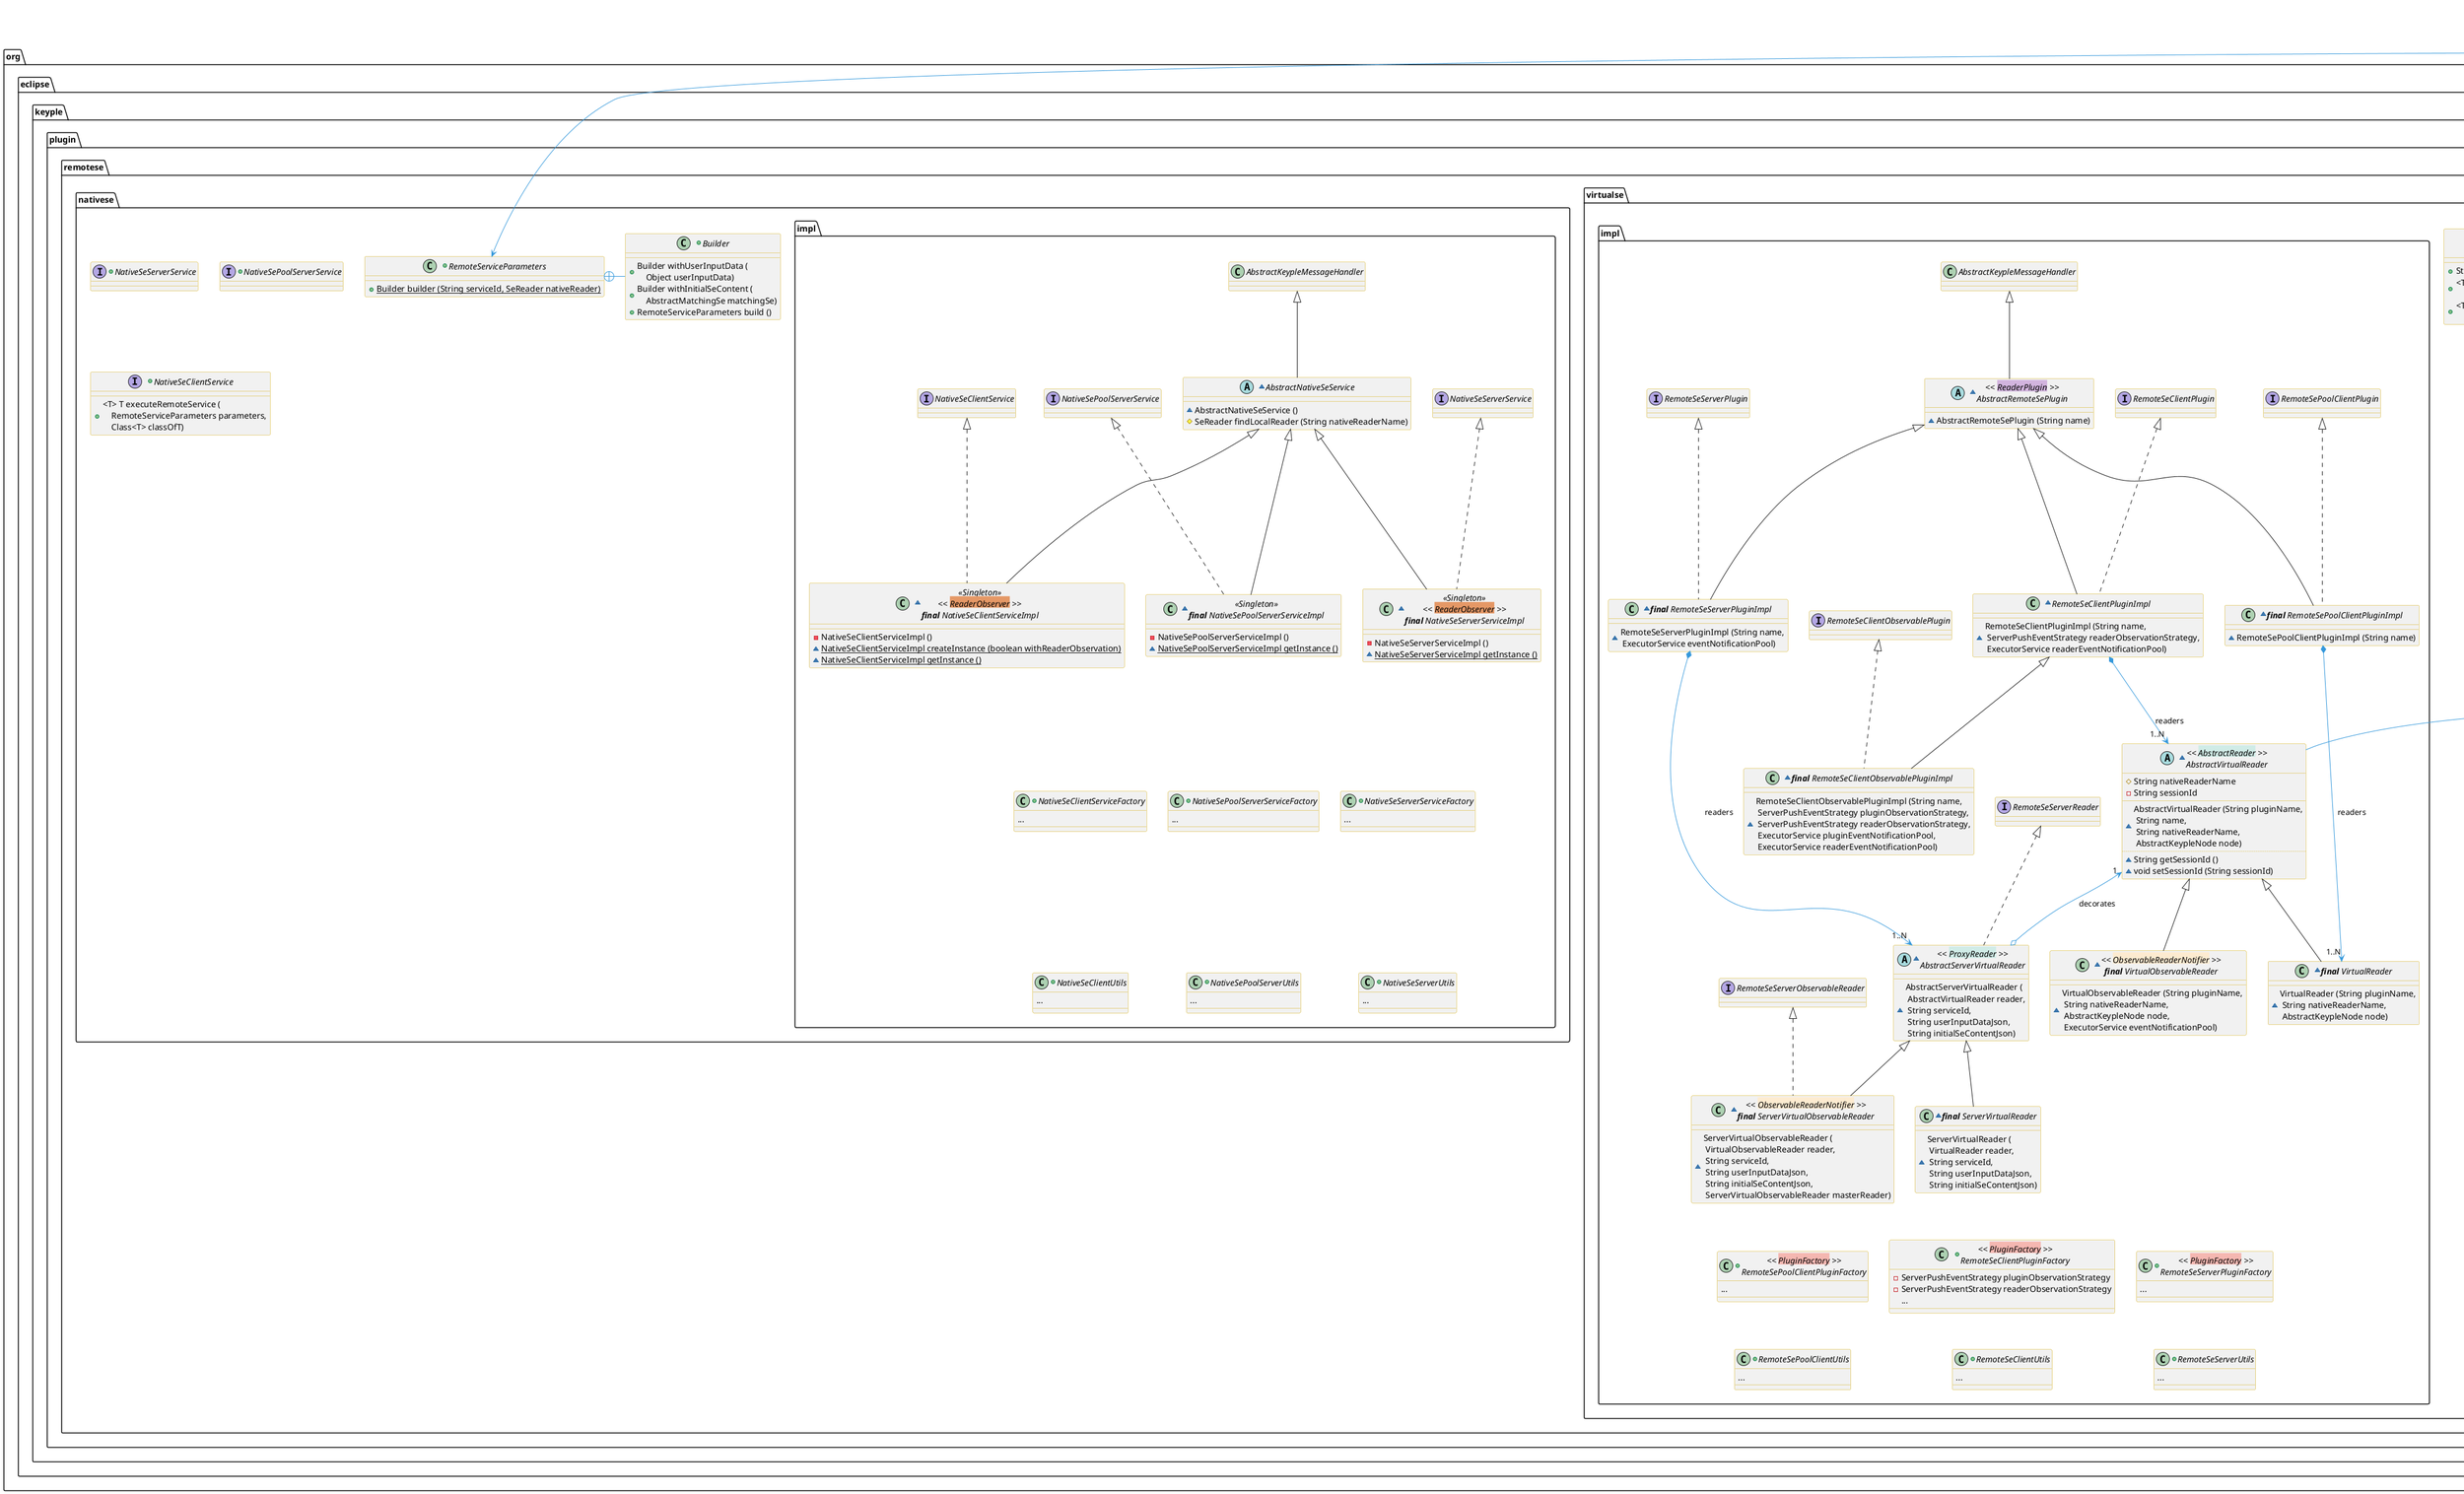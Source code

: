 @startuml
title
    Keyple Plugin Remote SE (01/09/2020)
end title

' == THEME ==

'Couleurs issues de : https://htmlcolorcodes.com/fr/tableau-de-couleur/tableau-de-couleur-design-plat/
!define C_GREY1 F8F9F9
!define C_GREY2 F2F3F4
!define C_GREY3 E5E7E9
!define C_GREY4 D7DBDD
!define C_GREY5 CACFD2
!define C_GREY6 BDC3C7
!define C_LINK 3498DB
!define C_USE 27AE60

skinparam Shadowing false
skinparam ClassFontStyle italic
skinparam ClassBorderColor #D4AC0D
skinparam stereotypeABorderColor #A9DCDF
skinparam stereotypeIBorderColor #B4A7E5
skinparam stereotypeCBorderColor #ADD1B2
skinparam stereotypeEBorderColor #EB93DF
' Red
skinparam ClassBackgroundColor<<red>> #FDEDEC
skinparam ClassBorderColor<<red>> #E74C3C
hide <<red>> stereotype
' Purple
skinparam ClassBackgroundColor<<purple>> #F4ECF7
skinparam ClassBorderColor<<purple>> #8E44AD
hide <<purple>> stereotype
' blue
skinparam ClassBackgroundColor<<blue>> #EBF5FB
skinparam ClassBorderColor<<blue>> #3498DB
hide <<blue>> stereotype
' Green
skinparam ClassBackgroundColor<<green>> #E9F7EF
skinparam ClassBorderColor<<green>> #27AE60
hide <<green>> stereotype
' Grey
skinparam ClassBackgroundColor<<grey>> #EAECEE
skinparam ClassBorderColor<<grey>> #2C3E50
hide <<grey>> stereotype

' == CONTENT ==

package org.eclipse.keyple.core.seproxy {

    +abstract PluginFactory {
    }
    +interface ReaderPlugin {
    }
    +interface ReaderPoolPlugin extends ReaderPlugin {
    }
    +interface SeReader {
    }

    package event {
        +interface ObservablePlugin extends ReaderPlugin {
        }
        +interface ObservableReader extends SeReader {
        }
        +interface ReaderObserver {
        }
    }

    package message {
        +interface ProxyReader extends SeReader {
        }
    }

    package plugin.reader {
        +abstract AbstractReader implements ProxyReader {
        }
        +interface ObservableReaderNotifier extends ObservableReader {
        }
    }
}

package org.eclipse.keyple.plugin.remotese {

    package core {

        together {

            ' Nodes
            +interface KeypleClientAsyncNode {
                +void onOpen (\n    String sessionId)
                +void onMessage (\n    KeypleMessageDto msg)
                +void onClose (\n    String sessionId)
                +void onError (\n    String sessionId,\n    Throwable error)
            }
            +interface KeypleServerAsyncNode {
                +void onMessage (\n    KeypleMessageDto msg)
                +void onError (\n    String sessionId,\n    Throwable error)
            }
            +interface KeypleClientSyncNode {
            }
            +interface KeypleServerSyncNode {
                +List<KeypleMessageDto> onRequest (\n    KeypleMessageDto msg)
            }

            ' Sender
            +interface KeypleClientAsync {
                +void openSession (\n    String sessionId)
                +void sendMessage (\n    KeypleMessageDto msg)
                +void closeSession (\n    String sessionId)
            }
            +interface KeypleServerAsync {
                +void sendMessage (\n    KeypleMessageDto msg)
            }
            +interface KeypleClientSync {
                +List<KeypleMessageDto> sendRequest (\n    KeypleMessageDto msg)
            }

            ' DTO
            +class KeypleMessageDto {
                + String sessionId
                + String action
                + String clientNodeId
                + String serverNodeId
                + String nativeReaderName
                + String virtualReaderName
                + String body
            }
            +interface KeypleClientReaderEventFilter {
                +Object beforePropagation (ReaderEvent event)
                +Class<? extends Object> getUserOutputDataClass ()
                +void afterPropagation (Object userOutputData)
            }

        }

        package impl as coreImpl {

            ' Handler
            +abstract AbstractKeypleMessageHandler {
                __
                # AbstractKeypleMessageHandler ()
                ..
                + void bindClientAsyncNode (KeypleClientAsync endpoint)
                + void bindServerAsyncNode (KeypleServerAsync endpoint)
                + void bindClientSyncNode (KeypleClientSync endpoint,\n ServerPushEventStrategy pluginObservationStrategy,\n ServerPushEventStrategy readerObservationStrategy)
                + void bindServerSyncNode ()
                + AbstractKeypleNode getNode ()
                ..
                # {abstract} **abstract** void onMessage (KeypleMessageDto msg)
            }

            ' Node
            +abstract AbstractKeypleNode {
                # String nodeId
                __
                ~ AbstractKeypleNode (AbstractKeypleMessageHandler handler, int timeoutInSecond)
                ..
                + {abstract} **abstract** void openSession (String sessionId)
                + {abstract} **abstract** KeypleMessageDto sendRequest (KeypleMessageDto msg)
                + {abstract} **abstract** void sendMessage (KeypleMessageDto msg)
                + {abstract} **abstract** void closeSession (String sessionId)
                ..
                + void closeSessionSilently (String sessionId)
            }
            ' Async Node
            +class "**final** KeypleClientAsyncNodeImpl" as KeypleClientAsyncNodeImpl extends AbstractKeypleNode implements KeypleClientAsyncNode {
                ~ KeypleClientAsyncNodeImpl (\n AbstractKeypleMessageHandler handler,\n KeypleClientAsync endpoint,\n int timeoutInSecond)
            }
            +class "**final** KeypleServerAsyncNodeImpl" as KeypleServerAsyncNodeImpl extends AbstractKeypleNode implements KeypleServerAsyncNode {
                ~ KeypleServerAsyncNodeImpl (\n AbstractKeypleMessageHandler handler,\n KeypleServerAsync endpoint,\n int timeoutInSecond)
            }
            ' Sync Node
            +class "**final** KeypleClientSyncNodeImpl" as KeypleClientSyncNodeImpl extends AbstractKeypleNode implements KeypleClientSyncNode {
                ~ KeypleClientSyncNodeImpl (\n AbstractKeypleMessageHandler handler,\n KeypleClientSync endpoint,\n ServerPushEventStrategy pluginObservationStrategy,\n ServerPushEventStrategy readerObservationStrategy)
            }
            +class "**final** KeypleServerSyncNodeImpl" as KeypleServerSyncNodeImpl extends AbstractKeypleNode implements KeypleServerSyncNode {
                ~ KeypleServerSyncNodeImpl (\n AbstractKeypleMessageHandler handler,\n int timeoutInSecond)
            }

            ' Server Push Event Strategy
            +class ServerPushEventStrategy {
                +ServerPushEventStrategy (Type type)
                +ServerPushEventStrategy setDuration (int durationInSeconds)
                ~Type getType ()
                ~int getDuration ()
            }
            +enum Type {
                POLLING
                LONG_POLLING
            }

        }

    }

    package nativese {

        together {

            +interface NativeSeServerService {
            }
            +interface NativeSePoolServerService {
            }
            +interface NativeSeClientService {
                +<T> T executeRemoteService (\n    RemoteServiceParameters parameters,\n    Class<T> classOfT)
            }
            +class RemoteServiceParameters {
                +{static} Builder builder (String serviceId, SeReader nativeReader)
            }
            +class "Builder" as RemoteServiceParametersBuilder {
                +Builder withUserInputData (\n    Object userInputData)
                +Builder withInitialSeContent (\n    AbstractMatchingSe matchingSe)
                +RemoteServiceParameters build ()
            }

        }

        package impl as nativeSeImpl {

            together {

                ' Factories
                +class NativeSeClientServiceFactory {
                    ...
                }
                +class NativeSeServerServiceFactory {
                    ...
                }
                +class NativeSePoolServerServiceFactory {
                    ...
                }

                ' Utilitaires Slave
                +class NativeSeClientUtils {
                    ...
                }
                +class NativeSeServerUtils {
                    ...
                }
                +class NativeSePoolServerUtils {
                    ...
                }

            }

            together {

                ' Native Handler
                ~abstract AbstractNativeSeService extends AbstractKeypleMessageHandler {
                    ~ AbstractNativeSeService ()
                    # SeReader findLocalReader (String nativeReaderName)
                }
                ~class "<< Singleton >>\n<< <back:#E59866>ReaderObserver</back> >>\n**final** NativeSeClientServiceImpl" as NativeSeClientServiceImpl extends AbstractNativeSeService implements NativeSeClientService {
                    - NativeSeClientServiceImpl ()
                    ~ {static} NativeSeClientServiceImpl createInstance (boolean withReaderObservation)
                    ~ {static} NativeSeClientServiceImpl getInstance ()
                }
                ~class "<< Singleton >>\n<< <back:#E59866>ReaderObserver</back> >>\n**final** NativeSeServerServiceImpl" as NativeSeServerServiceImpl extends AbstractNativeSeService implements NativeSeServerService {
                    - NativeSeServerServiceImpl ()
                    ~ {static} NativeSeServerServiceImpl getInstance ()
                }
                ~class "<< Singleton >>\n**final** NativeSePoolServerServiceImpl" as NativeSePoolServerServiceImpl extends AbstractNativeSeService implements NativeSePoolServerService {
                    - NativeSePoolServerServiceImpl ()
                    ~ {static} NativeSePoolServerServiceImpl getInstance ()
                }

            }

        }

    }

    package virtualse {

        together {

            ' Remote Handlers
            +interface "<< <back:#D2B4DE>ReaderPlugin</back> >>\nRemoteSeClientPlugin" as RemoteSeClientPlugin {
            }
            +interface "<< <back:#82E0AA>ObservablePlugin</back> >>\nRemoteSeClientObservablePlugin" as RemoteSeClientObservablePlugin extends RemoteSeClientPlugin {
            }
            +interface "<< <back:#AED6F1>ReaderPoolPlugin</back> >>\nRemoteSePoolClientPlugin" as RemoteSePoolClientPlugin {
            }
            +interface "<< <back:#82E0AA>ObservablePlugin</back> >>\nRemoteSeServerPlugin" as RemoteSeServerPlugin {
                +RemoteSeServerReader getReader (String name)
                +void terminateService (String virtualReaderName,\n Object userOutputData)
            }

            ' Remote Readers
            +interface "<< <back:#D0ECE7>SeReader</back> >>\nRemoteSeServerReader" as RemoteSeServerReader {
                +String getServiceId ()
                +<T> T getUserInputData (\n    Class<T> classOfT)
                +<T extends AbstractMatchingSe> T getInitialSeContent (\n    Class<T> classOfMatchingSe)
            }
            +interface "<< <back:#FDEBD0>ObservableReader</back> >>\nRemoteSeServerObservableReader" as RemoteSeServerObservableReader extends RemoteSeServerReader {
            }

        }

        package impl as virtualSeImpl {

            together {
                ' Utilitaires Master
                +class RemoteSeServerUtils {
                    ...
                }
                +class RemoteSeClientUtils {
                    ...
                }
                +class RemoteSePoolClientUtils {
                    ...
                }

                ' Factories
                +class "<< <back:#F5B7B1>PluginFactory</back> >>\nRemoteSeServerPluginFactory" as RemoteSeServerPluginFactory {
                    ...
                }
                +class "<< <back:#F5B7B1>PluginFactory</back> >>\nRemoteSeClientPluginFactory" as RemoteSeClientPluginFactory {
                    -ServerPushEventStrategy pluginObservationStrategy
                    -ServerPushEventStrategy readerObservationStrategy
                    ...
                }
                +class "<< <back:#F5B7B1>PluginFactory</back> >>\nRemoteSePoolClientPluginFactory" as RemoteSePoolClientPluginFactory {
                    ...
                }
            }

            ' Remote Handler
            ~abstract "<< <back:#D2B4DE>ReaderPlugin</back> >>\nAbstractRemoteSePlugin" as AbstractRemoteSePlugin extends AbstractKeypleMessageHandler {
                ~ AbstractRemoteSePlugin (String name)
            }


            ~class "**final** RemoteSeServerPluginImpl" as RemoteSeServerPluginImpl extends AbstractRemoteSePlugin implements RemoteSeServerPlugin {
                ~ RemoteSeServerPluginImpl (String name,\n ExecutorService eventNotificationPool)
            }
            ~class "**final** RemoteSeClientObservablePluginImpl" as RemoteSeClientObservablePluginImpl extends RemoteSeClientPluginImpl implements RemoteSeClientObservablePlugin {
                ~ RemoteSeClientObservablePluginImpl (String name,\n ServerPushEventStrategy pluginObservationStrategy,\n ServerPushEventStrategy readerObservationStrategy,\n ExecutorService pluginEventNotificationPool,\n ExecutorService readerEventNotificationPool)
            }
            ~class "**final** RemoteSePoolClientPluginImpl" as RemoteSePoolClientPluginImpl extends AbstractRemoteSePlugin implements RemoteSePoolClientPlugin {
                ~ RemoteSePoolClientPluginImpl (String name)
            }
            ~class "RemoteSeClientPluginImpl" as RemoteSeClientPluginImpl extends AbstractRemoteSePlugin implements RemoteSeClientPlugin {
                ~ RemoteSeClientPluginImpl (String name,\n ServerPushEventStrategy readerObservationStrategy,\n ExecutorService readerEventNotificationPool)
            }
            ' Virtual Readers
            ~abstract "<< <back:#D0ECE7>AbstractReader</back> >>\nAbstractVirtualReader" as AbstractVirtualReader {
                # String nativeReaderName
                - String sessionId
                __
                ~ AbstractVirtualReader (String pluginName,\n String name,\n String nativeReaderName,\n AbstractKeypleNode node)
                ..
                ~ String getSessionId ()
                ~ void setSessionId (String sessionId)
            }
            ~class "**final** VirtualReader" as VirtualReader extends AbstractVirtualReader {
                ~ VirtualReader (String pluginName,\n String nativeReaderName,\n AbstractKeypleNode node)
            }
            ~class "<< <back:#FDEBD0>ObservableReaderNotifier</back> >>\n**final** VirtualObservableReader" as VirtualObservableReader extends AbstractVirtualReader {
                ~ VirtualObservableReader (String pluginName,\n String nativeReaderName,\n AbstractKeypleNode node,\n ExecutorService eventNotificationPool)
            }
            ' Server Readers
            ~abstract "<< <back:#D0ECE7>ProxyReader</back> >>\nAbstractServerVirtualReader" as AbstractServerVirtualReader implements RemoteSeServerReader {
                ~ AbstractServerVirtualReader (\n AbstractVirtualReader reader,\n String serviceId,\n String userInputDataJson,\n String initialSeContentJson)
            }
            ~class "**final** ServerVirtualReader" as ServerVirtualReader extends AbstractServerVirtualReader {
                ~ ServerVirtualReader (\n VirtualReader reader,\n String serviceId,\n String userInputDataJson,\n String initialSeContentJson)
            }
            ~class "<< <back:#FDEBD0>ObservableReaderNotifier</back> >>\n**final** ServerVirtualObservableReader" as ServerVirtualObservableReader extends AbstractServerVirtualReader implements RemoteSeServerObservableReader {
                ~ ServerVirtualObservableReader (\n VirtualObservableReader reader,\n String serviceId,\n String userInputDataJson,\n String initialSeContentJson,\n ServerVirtualObservableReader masterReader)
            }

        }

    }

}

' Associations
ObservableReader +-left- ReaderObserver #C_LINK
AbstractKeypleMessageHandler "handler" <--> "node" AbstractKeypleNode #C_LINK
KeypleClientAsyncNodeImpl --> "endpoint" KeypleClientAsync #C_LINK
KeypleServerAsyncNodeImpl --> "endpoint" KeypleServerAsync #C_LINK
KeypleClientSyncNodeImpl --> "endpoint" KeypleClientSync #C_LINK
RemoteSeClientPluginImpl *--> "1..N" AbstractVirtualReader #C_LINK : readers
RemoteSeServerPluginImpl *--> "1..N" AbstractServerVirtualReader #C_LINK : readers
AbstractServerVirtualReader o-up-> "1" AbstractVirtualReader #C_LINK : decorates
RemoteSePoolClientPluginImpl *--> "1..N" VirtualReader #C_LINK : readers
AbstractVirtualReader -up-> "node" AbstractKeypleNode #C_LINK
RemoteSeServerPlugin *--> "1..N" RemoteSeServerReader #C_LINK : readers
NativeSeClientService -right-> RemoteServiceParameters #C_LINK : use >
RemoteServiceParameters +-right- RemoteServiceParametersBuilder #C_LINK
ServerPushEventStrategy +-right- Type #C_LINK
ServerPushEventStrategy *-right-> "type" Type #C_LINK

' == LAYOUT ==

ObservableReaderNotifier -[hidden]- AbstractKeypleMessageHandler
KeypleServerSyncNodeImpl -[hidden]- KeypleMessageDto
KeypleMessageDto -[hidden]- KeypleClientReaderEventFilter
KeypleClientReaderEventFilter -[hidden]- NativeSeClientService
NativeSeClientService -[hidden]- AbstractNativeSeService

NativeSeServerServiceImpl -[hidden]- NativeSeServerServiceFactory
NativeSeServerServiceFactory -[hidden]- NativeSeServerUtils
NativeSePoolServerServiceImpl -[hidden]- NativeSePoolServerServiceFactory
NativeSePoolServerServiceFactory -[hidden]- NativeSePoolServerUtils
NativeSeClientServiceImpl -[hidden]- NativeSeClientServiceFactory
NativeSeClientServiceFactory -[hidden]- NativeSeClientUtils

ServerVirtualObservableReader -[hidden]- RemoteSePoolClientPluginFactory
RemoteSeServerPluginFactory -[hidden]- RemoteSeServerUtils
RemoteSeClientPluginFactory -[hidden]- RemoteSeClientUtils
RemoteSePoolClientPluginFactory -[hidden]- RemoteSePoolClientUtils

' == STYLE ==

package org.eclipse.keyple.core.seproxy #C_GREY1 {}
package event #C_GREY2 {}
package core #C_GREY1 {}
package coreImpl #C_GREY2 {}
package nativese #C_GREY1 {}
package nativeSeImpl #C_GREY2 {}
package virtualse #C_GREY1 {}
package virtualSeImpl #C_GREY2 {}

abstract PluginFactory <<grey>> #F5B7B1
interface ReaderPlugin <<grey>> #D2B4DE
interface ReaderPoolPlugin <<grey>> #AED6F1
interface SeReader <<grey>> #D0ECE7
interface ProxyReader <<grey>> #D0ECE7
abstract AbstractReader <<grey>> #D0ECE7
interface ObservablePlugin <<grey>> #82E0AA
interface ObservableReader <<grey>> #FDEBD0
interface ObservableReaderNotifier <<grey>> #FDEBD0
interface ReaderObserver <<grey>> #E59866

abstract AbstractKeypleMessageHandler <<blue>>
abstract AbstractKeypleNode <<blue>>
class KeypleClientAsyncNodeImpl <<blue>>
class KeypleServerAsyncNodeImpl <<blue>>
class KeypleClientSyncNodeImpl <<blue>>
class KeypleServerSyncNodeImpl <<blue>>
class ServerPushEventStrategy <<blue>>
enum Type <<blue>>

abstract AbstractNativeSeService <<red>>
class NativeSeClientServiceImpl <<red>>
class NativeSeServerServiceImpl <<red>>
class NativeSePoolServerServiceImpl <<red>>
abstract AbstractRemoteSePlugin <<red>>
class RemoteSeClientPluginImpl <<red>>
class RemoteSeClientObservablePluginImpl <<red>>
class RemoteSeServerPluginImpl <<red>>
class RemoteSePoolClientPluginImpl <<red>>
abstract AbstractVirtualReader <<red>>
class VirtualReader <<red>>
class VirtualObservableReader <<red>>
abstract AbstractServerVirtualReader <<red>>
class ServerVirtualReader <<red>>
class ServerVirtualObservableReader <<red>>

@enduml